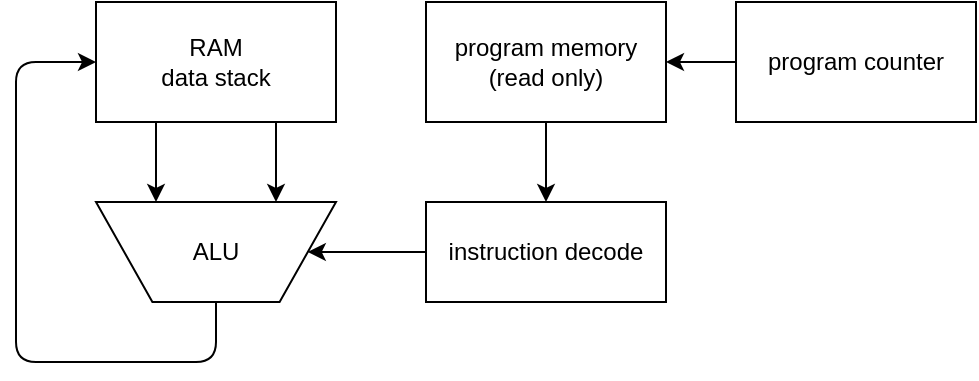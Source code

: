 <mxfile version="21.1.1" type="device">
  <diagram id="x_4oePnBLAE4x2WjNidO" name="Page-1">
    <mxGraphModel dx="1118" dy="1273" grid="1" gridSize="10" guides="1" tooltips="1" connect="1" arrows="1" fold="1" page="1" pageScale="1" pageWidth="150" pageHeight="313" math="0" shadow="0">
      <root>
        <mxCell id="0" />
        <mxCell id="1" parent="0" />
        <mxCell id="ifN1dxxj9spyeU7Set-M-2" value="instruction decode" style="rounded=0;whiteSpace=wrap;html=1;" parent="1" vertex="1">
          <mxGeometry x="-75" y="-40" width="120" height="50" as="geometry" />
        </mxCell>
        <mxCell id="ifN1dxxj9spyeU7Set-M-3" value="program counter" style="rounded=0;whiteSpace=wrap;html=1;" parent="1" vertex="1">
          <mxGeometry x="80" y="-140" width="120" height="60" as="geometry" />
        </mxCell>
        <mxCell id="ifN1dxxj9spyeU7Set-M-4" value="program memory&lt;br&gt;(read only)" style="rounded=0;whiteSpace=wrap;html=1;" parent="1" vertex="1">
          <mxGeometry x="-75" y="-140" width="120" height="60" as="geometry" />
        </mxCell>
        <mxCell id="ifN1dxxj9spyeU7Set-M-5" value="" style="endArrow=classic;html=1;entryX=1;entryY=0.5;entryDx=0;entryDy=0;" parent="1" source="ifN1dxxj9spyeU7Set-M-3" target="ifN1dxxj9spyeU7Set-M-4" edge="1">
          <mxGeometry width="50" height="50" relative="1" as="geometry">
            <mxPoint x="115" y="-140" as="sourcePoint" />
            <mxPoint x="165" y="-190" as="targetPoint" />
          </mxGeometry>
        </mxCell>
        <mxCell id="ifN1dxxj9spyeU7Set-M-6" value="ALU" style="shape=trapezoid;perimeter=trapezoidPerimeter;whiteSpace=wrap;html=1;rotation=0;size=0.235;flipV=1;" parent="1" vertex="1">
          <mxGeometry x="-240" y="-40" width="120" height="50" as="geometry" />
        </mxCell>
        <mxCell id="ifN1dxxj9spyeU7Set-M-14" value="&lt;div&gt;RAM&lt;/div&gt;&lt;div&gt;data stack&lt;/div&gt;" style="rounded=0;whiteSpace=wrap;html=1;" parent="1" vertex="1">
          <mxGeometry x="-240" y="-140" width="120" height="60" as="geometry" />
        </mxCell>
        <mxCell id="ifN1dxxj9spyeU7Set-M-15" value="" style="endArrow=classic;html=1;exitX=0.25;exitY=1;exitDx=0;exitDy=0;entryX=0.25;entryY=0;entryDx=0;entryDy=0;" parent="1" source="ifN1dxxj9spyeU7Set-M-14" target="ifN1dxxj9spyeU7Set-M-6" edge="1">
          <mxGeometry width="50" height="50" relative="1" as="geometry">
            <mxPoint x="-170" y="40" as="sourcePoint" />
            <mxPoint x="-120" y="-10" as="targetPoint" />
          </mxGeometry>
        </mxCell>
        <mxCell id="ifN1dxxj9spyeU7Set-M-16" value="" style="endArrow=classic;html=1;exitX=0.75;exitY=1;exitDx=0;exitDy=0;entryX=0.75;entryY=0;entryDx=0;entryDy=0;" parent="1" source="ifN1dxxj9spyeU7Set-M-14" target="ifN1dxxj9spyeU7Set-M-6" edge="1">
          <mxGeometry width="50" height="50" relative="1" as="geometry">
            <mxPoint x="-170" y="40" as="sourcePoint" />
            <mxPoint x="-120" y="-10" as="targetPoint" />
          </mxGeometry>
        </mxCell>
        <mxCell id="ifN1dxxj9spyeU7Set-M-18" style="edgeStyle=orthogonalEdgeStyle;rounded=0;orthogonalLoop=1;jettySize=auto;html=1;exitX=0.5;exitY=1;exitDx=0;exitDy=0;" parent="1" source="ifN1dxxj9spyeU7Set-M-2" target="ifN1dxxj9spyeU7Set-M-2" edge="1">
          <mxGeometry relative="1" as="geometry" />
        </mxCell>
        <mxCell id="ifN1dxxj9spyeU7Set-M-30" value="" style="edgeStyle=segmentEdgeStyle;endArrow=classic;html=1;entryX=0;entryY=0.5;entryDx=0;entryDy=0;" parent="1" target="ifN1dxxj9spyeU7Set-M-14" edge="1">
          <mxGeometry width="50" height="50" relative="1" as="geometry">
            <mxPoint x="-180" y="10" as="sourcePoint" />
            <mxPoint x="-240" y="-130" as="targetPoint" />
            <Array as="points">
              <mxPoint x="-180" y="40" />
              <mxPoint x="-280" y="40" />
              <mxPoint x="-280" y="-110" />
            </Array>
          </mxGeometry>
        </mxCell>
        <mxCell id="ifN1dxxj9spyeU7Set-M-34" value="" style="endArrow=classic;html=1;exitX=0;exitY=0.5;exitDx=0;exitDy=0;" parent="1" source="ifN1dxxj9spyeU7Set-M-2" target="ifN1dxxj9spyeU7Set-M-6" edge="1">
          <mxGeometry width="50" height="50" relative="1" as="geometry">
            <mxPoint x="-140" y="-60" as="sourcePoint" />
            <mxPoint x="-90" y="-110" as="targetPoint" />
          </mxGeometry>
        </mxCell>
        <mxCell id="ifN1dxxj9spyeU7Set-M-35" value="" style="endArrow=classic;html=1;exitX=0.5;exitY=1;exitDx=0;exitDy=0;entryX=0.5;entryY=0;entryDx=0;entryDy=0;" parent="1" source="ifN1dxxj9spyeU7Set-M-4" target="ifN1dxxj9spyeU7Set-M-2" edge="1">
          <mxGeometry width="50" height="50" relative="1" as="geometry">
            <mxPoint x="-140" y="-60" as="sourcePoint" />
            <mxPoint x="-90" y="-110" as="targetPoint" />
          </mxGeometry>
        </mxCell>
      </root>
    </mxGraphModel>
  </diagram>
</mxfile>
